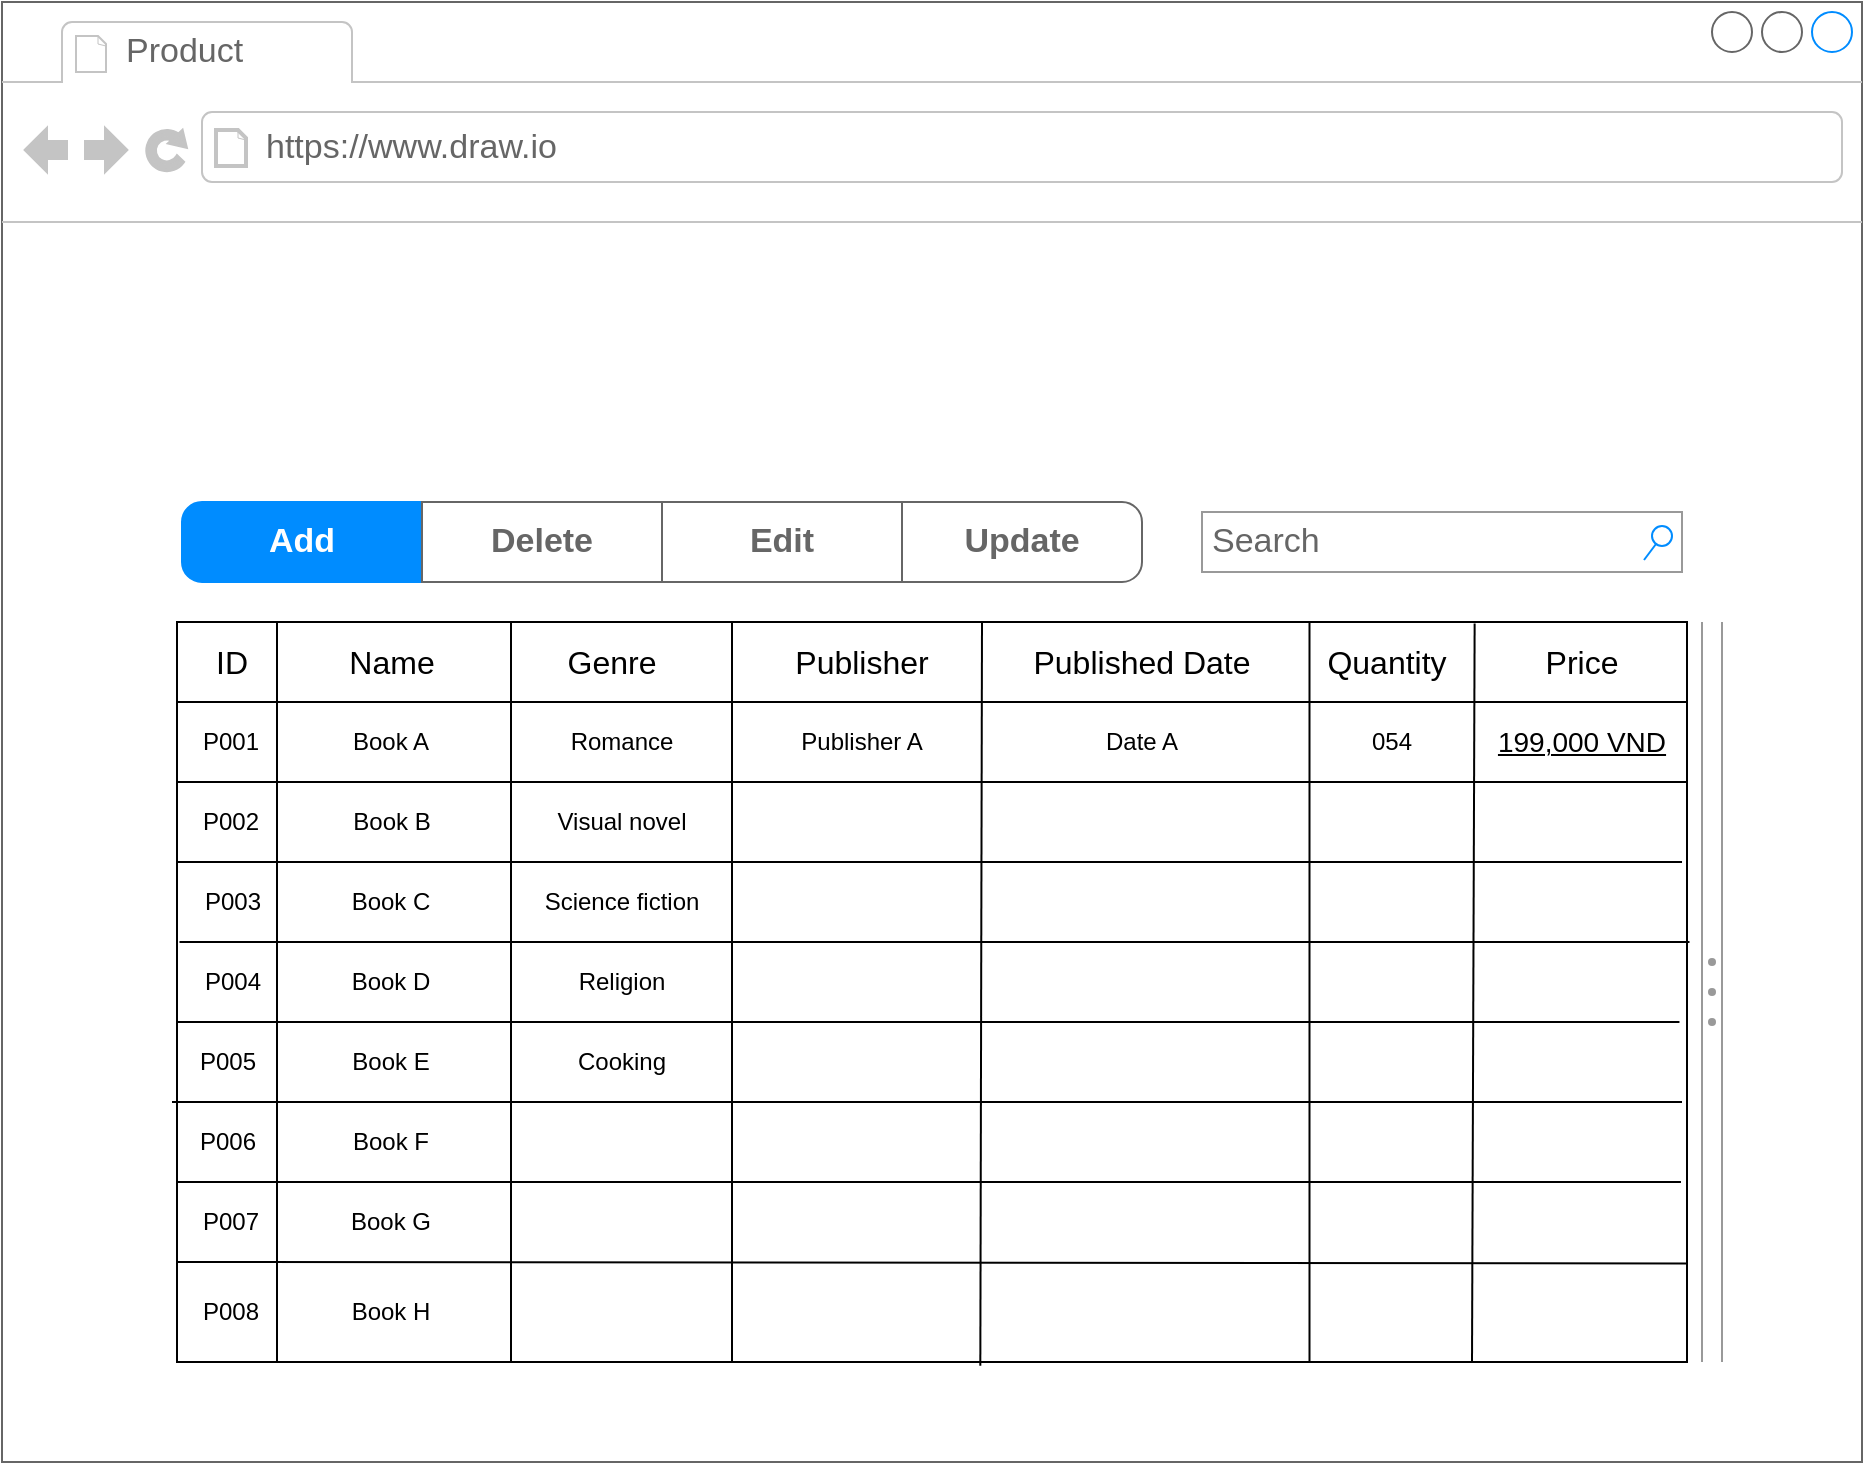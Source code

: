 <mxfile version="24.8.0" pages="6">
  <diagram id="ALMlDpFMJ4yu8VWAOu-J" name="Product">
    <mxGraphModel dx="2016" dy="695" grid="1" gridSize="10" guides="1" tooltips="1" connect="1" arrows="1" fold="1" page="1" pageScale="1" pageWidth="850" pageHeight="1100" math="0" shadow="0">
      <root>
        <mxCell id="0" />
        <mxCell id="1" parent="0" />
        <mxCell id="Xs0t7gFfbcJsnh_HDlij-7" value="" style="strokeWidth=1;shadow=0;dashed=0;align=center;html=1;shape=mxgraph.mockup.containers.browserWindow;rSize=0;strokeColor=#666666;strokeColor2=#008cff;strokeColor3=#c4c4c4;mainText=,;recursiveResize=0;" parent="1" vertex="1">
          <mxGeometry x="-425" y="80" width="930" height="730" as="geometry" />
        </mxCell>
        <mxCell id="Xs0t7gFfbcJsnh_HDlij-8" value="Product" style="strokeWidth=1;shadow=0;dashed=0;align=center;html=1;shape=mxgraph.mockup.containers.anchor;fontSize=17;fontColor=#666666;align=left;whiteSpace=wrap;" parent="Xs0t7gFfbcJsnh_HDlij-7" vertex="1">
          <mxGeometry x="60" y="12" width="110" height="26" as="geometry" />
        </mxCell>
        <mxCell id="Xs0t7gFfbcJsnh_HDlij-9" value="https://www.draw.io" style="strokeWidth=1;shadow=0;dashed=0;align=center;html=1;shape=mxgraph.mockup.containers.anchor;rSize=0;fontSize=17;fontColor=#666666;align=left;" parent="Xs0t7gFfbcJsnh_HDlij-7" vertex="1">
          <mxGeometry x="130" y="60" width="250" height="26" as="geometry" />
        </mxCell>
        <mxCell id="Xs0t7gFfbcJsnh_HDlij-3" value="" style="shape=internalStorage;whiteSpace=wrap;html=1;backgroundOutline=1;dx=50;dy=40;" parent="Xs0t7gFfbcJsnh_HDlij-7" vertex="1">
          <mxGeometry x="87.5" y="310" width="755" height="370" as="geometry" />
        </mxCell>
        <mxCell id="Xs0t7gFfbcJsnh_HDlij-6" value="" style="endArrow=none;html=1;rounded=0;exitX=0.25;exitY=0;exitDx=0;exitDy=0;entryX=0.25;entryY=1;entryDx=0;entryDy=0;" parent="Xs0t7gFfbcJsnh_HDlij-7" edge="1">
          <mxGeometry width="50" height="50" relative="1" as="geometry">
            <mxPoint x="254.5" y="310" as="sourcePoint" />
            <mxPoint x="254.5" y="680" as="targetPoint" />
          </mxGeometry>
        </mxCell>
        <mxCell id="Xs0t7gFfbcJsnh_HDlij-5" value="&lt;font style=&quot;font-size: 16px;&quot;&gt;ID&lt;/font&gt;" style="text;html=1;align=center;verticalAlign=middle;whiteSpace=wrap;rounded=0;" parent="Xs0t7gFfbcJsnh_HDlij-7" vertex="1">
          <mxGeometry x="90" y="310" width="50" height="40" as="geometry" />
        </mxCell>
        <mxCell id="Xs0t7gFfbcJsnh_HDlij-11" value="" style="endArrow=none;html=1;rounded=0;exitX=0.5;exitY=0;exitDx=0;exitDy=0;entryX=0.5;entryY=1;entryDx=0;entryDy=0;" parent="Xs0t7gFfbcJsnh_HDlij-7" edge="1">
          <mxGeometry width="50" height="50" relative="1" as="geometry">
            <mxPoint x="365" y="310" as="sourcePoint" />
            <mxPoint x="365" y="680" as="targetPoint" />
          </mxGeometry>
        </mxCell>
        <mxCell id="Xs0t7gFfbcJsnh_HDlij-12" value="" style="endArrow=none;html=1;rounded=0;exitX=1;exitY=0;exitDx=0;exitDy=0;entryX=0.532;entryY=1.005;entryDx=0;entryDy=0;entryPerimeter=0;" parent="Xs0t7gFfbcJsnh_HDlij-7" source="Xs0t7gFfbcJsnh_HDlij-62" target="Xs0t7gFfbcJsnh_HDlij-3" edge="1">
          <mxGeometry width="50" height="50" relative="1" as="geometry">
            <mxPoint x="560" y="305" as="sourcePoint" />
            <mxPoint x="560" y="675" as="targetPoint" />
          </mxGeometry>
        </mxCell>
        <mxCell id="Xs0t7gFfbcJsnh_HDlij-13" value="" style="swimlane;shape=mxgraph.bootstrap.anchor;strokeColor=#666666;fillColor=#ffffff;fontColor=#666666;fontStyle=0;childLayout=stackLayout;horizontal=0;startSize=0;horizontalStack=1;resizeParent=1;resizeParentMax=0;resizeLast=0;collapsible=0;marginBottom=0;whiteSpace=wrap;html=1;" parent="Xs0t7gFfbcJsnh_HDlij-7" vertex="1">
          <mxGeometry x="90" y="250" width="480" height="40" as="geometry" />
        </mxCell>
        <mxCell id="Xs0t7gFfbcJsnh_HDlij-14" value="Add" style="text;strokeColor=#008CFF;align=center;verticalAlign=middle;spacingLeft=10;spacingRight=10;overflow=hidden;points=[[0,0.5],[1,0.5]];portConstraint=eastwest;rotatable=0;whiteSpace=wrap;html=1;shape=mxgraph.mockup.leftButton;rSize=10;fillColor=#008CFF;fontColor=#ffffff;fontSize=17;fontStyle=1;" parent="Xs0t7gFfbcJsnh_HDlij-13" vertex="1">
          <mxGeometry width="120" height="40" as="geometry" />
        </mxCell>
        <mxCell id="Xs0t7gFfbcJsnh_HDlij-15" value="Delete" style="text;strokeColor=inherit;align=center;verticalAlign=middle;spacingLeft=10;spacingRight=10;overflow=hidden;points=[[0,0.5],[1,0.5]];portConstraint=eastwest;rotatable=0;whiteSpace=wrap;html=1;rSize=5;fillColor=inherit;fontColor=inherit;fontSize=17;fontStyle=1;" parent="Xs0t7gFfbcJsnh_HDlij-13" vertex="1">
          <mxGeometry x="120" width="120" height="40" as="geometry" />
        </mxCell>
        <mxCell id="Xs0t7gFfbcJsnh_HDlij-16" value="Edit" style="text;strokeColor=inherit;align=center;verticalAlign=middle;spacingLeft=10;spacingRight=10;overflow=hidden;points=[[0,0.5],[1,0.5]];portConstraint=eastwest;rotatable=0;whiteSpace=wrap;html=1;rSize=5;fillColor=inherit;fontColor=inherit;fontSize=17;fontStyle=1;" parent="Xs0t7gFfbcJsnh_HDlij-13" vertex="1">
          <mxGeometry x="240" width="120" height="40" as="geometry" />
        </mxCell>
        <mxCell id="Xs0t7gFfbcJsnh_HDlij-17" value="Update" style="text;strokeColor=inherit;align=center;verticalAlign=middle;spacingLeft=10;spacingRight=10;overflow=hidden;points=[[0,0.5],[1,0.5]];portConstraint=eastwest;rotatable=0;whiteSpace=wrap;html=1;shape=mxgraph.mockup.rightButton;rSize=10;fillColor=inherit;fontColor=inherit;fontSize=17;fontStyle=1;" parent="Xs0t7gFfbcJsnh_HDlij-13" vertex="1">
          <mxGeometry x="360" width="120" height="40" as="geometry" />
        </mxCell>
        <mxCell id="Xs0t7gFfbcJsnh_HDlij-29" value="" style="endArrow=none;html=1;rounded=0;exitX=0;exitY=0.25;exitDx=0;exitDy=0;entryX=1;entryY=0.25;entryDx=0;entryDy=0;" parent="Xs0t7gFfbcJsnh_HDlij-7" edge="1">
          <mxGeometry width="50" height="50" relative="1" as="geometry">
            <mxPoint x="87.5" y="390" as="sourcePoint" />
            <mxPoint x="842.5" y="390" as="targetPoint" />
          </mxGeometry>
        </mxCell>
        <mxCell id="Xs0t7gFfbcJsnh_HDlij-30" value="" style="endArrow=none;html=1;rounded=0;exitX=0.003;exitY=0.396;exitDx=0;exitDy=0;exitPerimeter=0;" parent="Xs0t7gFfbcJsnh_HDlij-7" edge="1">
          <mxGeometry width="50" height="50" relative="1" as="geometry">
            <mxPoint x="87.505" y="430" as="sourcePoint" />
            <mxPoint x="840.01" y="430" as="targetPoint" />
          </mxGeometry>
        </mxCell>
        <mxCell id="Xs0t7gFfbcJsnh_HDlij-31" value="" style="endArrow=none;html=1;rounded=0;exitX=0;exitY=0.5;exitDx=0;exitDy=0;entryX=1;entryY=0.5;entryDx=0;entryDy=0;" parent="Xs0t7gFfbcJsnh_HDlij-7" edge="1">
          <mxGeometry width="50" height="50" relative="1" as="geometry">
            <mxPoint x="88.75" y="470" as="sourcePoint" />
            <mxPoint x="843.75" y="470" as="targetPoint" />
          </mxGeometry>
        </mxCell>
        <mxCell id="Xs0t7gFfbcJsnh_HDlij-32" value="" style="endArrow=none;html=1;rounded=0;exitX=0.001;exitY=0.649;exitDx=0;exitDy=0;exitPerimeter=0;entryX=0.996;entryY=0.649;entryDx=0;entryDy=0;entryPerimeter=0;" parent="Xs0t7gFfbcJsnh_HDlij-7" edge="1">
          <mxGeometry width="50" height="50" relative="1" as="geometry">
            <mxPoint x="87.505" y="510.0" as="sourcePoint" />
            <mxPoint x="838.73" y="510.0" as="targetPoint" />
          </mxGeometry>
        </mxCell>
        <mxCell id="Xs0t7gFfbcJsnh_HDlij-33" value="" style="endArrow=none;html=1;rounded=0;exitX=0;exitY=0.75;exitDx=0;exitDy=0;entryX=1;entryY=0.75;entryDx=0;entryDy=0;" parent="Xs0t7gFfbcJsnh_HDlij-7" edge="1">
          <mxGeometry width="50" height="50" relative="1" as="geometry">
            <mxPoint x="85" y="550" as="sourcePoint" />
            <mxPoint x="840" y="550" as="targetPoint" />
          </mxGeometry>
        </mxCell>
        <mxCell id="Xs0t7gFfbcJsnh_HDlij-34" value="" style="endArrow=none;html=1;rounded=0;exitX=0.004;exitY=0.853;exitDx=0;exitDy=0;exitPerimeter=0;entryX=1;entryY=0.853;entryDx=0;entryDy=0;entryPerimeter=0;" parent="Xs0t7gFfbcJsnh_HDlij-7" edge="1">
          <mxGeometry width="50" height="50" relative="1" as="geometry">
            <mxPoint x="87.5" y="590.0" as="sourcePoint" />
            <mxPoint x="839.48" y="590.0" as="targetPoint" />
          </mxGeometry>
        </mxCell>
        <mxCell id="Xs0t7gFfbcJsnh_HDlij-35" value="Name" style="text;html=1;align=center;verticalAlign=middle;whiteSpace=wrap;rounded=0;fontSize=16;" parent="Xs0t7gFfbcJsnh_HDlij-7" vertex="1">
          <mxGeometry x="140" y="315" width="110" height="30" as="geometry" />
        </mxCell>
        <mxCell id="Xs0t7gFfbcJsnh_HDlij-36" value="Search" style="strokeWidth=1;shadow=0;dashed=0;align=center;html=1;shape=mxgraph.mockup.forms.searchBox;strokeColor=#999999;mainText=;strokeColor2=#008cff;fontColor=#666666;fontSize=17;align=left;spacingLeft=3;whiteSpace=wrap;" parent="Xs0t7gFfbcJsnh_HDlij-7" vertex="1">
          <mxGeometry x="600" y="255" width="240" height="30" as="geometry" />
        </mxCell>
        <mxCell id="Xs0t7gFfbcJsnh_HDlij-48" value="P001" style="text;html=1;align=center;verticalAlign=middle;whiteSpace=wrap;rounded=0;" parent="Xs0t7gFfbcJsnh_HDlij-7" vertex="1">
          <mxGeometry x="87.5" y="350" width="52.5" height="40" as="geometry" />
        </mxCell>
        <mxCell id="Xs0t7gFfbcJsnh_HDlij-47" value="P002" style="text;html=1;align=center;verticalAlign=middle;whiteSpace=wrap;rounded=0;" parent="Xs0t7gFfbcJsnh_HDlij-7" vertex="1">
          <mxGeometry x="87.5" y="390" width="52.5" height="40" as="geometry" />
        </mxCell>
        <mxCell id="Xs0t7gFfbcJsnh_HDlij-46" value="P003" style="text;html=1;align=center;verticalAlign=middle;whiteSpace=wrap;rounded=0;" parent="Xs0t7gFfbcJsnh_HDlij-7" vertex="1">
          <mxGeometry x="88.75" y="430" width="52.5" height="40" as="geometry" />
        </mxCell>
        <mxCell id="Xs0t7gFfbcJsnh_HDlij-45" value="P004" style="text;html=1;align=center;verticalAlign=middle;whiteSpace=wrap;rounded=0;" parent="Xs0t7gFfbcJsnh_HDlij-7" vertex="1">
          <mxGeometry x="88.75" y="470" width="52.5" height="40" as="geometry" />
        </mxCell>
        <mxCell id="Xs0t7gFfbcJsnh_HDlij-44" value="P005" style="text;html=1;align=center;verticalAlign=middle;whiteSpace=wrap;rounded=0;" parent="Xs0t7gFfbcJsnh_HDlij-7" vertex="1">
          <mxGeometry x="87.5" y="510" width="50" height="40" as="geometry" />
        </mxCell>
        <mxCell id="Xs0t7gFfbcJsnh_HDlij-43" value="P006" style="text;html=1;align=center;verticalAlign=middle;whiteSpace=wrap;rounded=0;" parent="Xs0t7gFfbcJsnh_HDlij-7" vertex="1">
          <mxGeometry x="87.5" y="550" width="50" height="40" as="geometry" />
        </mxCell>
        <mxCell id="Xs0t7gFfbcJsnh_HDlij-42" value="P007" style="text;html=1;align=center;verticalAlign=middle;whiteSpace=wrap;rounded=0;" parent="Xs0t7gFfbcJsnh_HDlij-7" vertex="1">
          <mxGeometry x="87.5" y="590" width="52.5" height="40" as="geometry" />
        </mxCell>
        <mxCell id="Xs0t7gFfbcJsnh_HDlij-41" value="Book A" style="text;html=1;align=center;verticalAlign=middle;whiteSpace=wrap;rounded=0;" parent="Xs0t7gFfbcJsnh_HDlij-7" vertex="1">
          <mxGeometry x="137.5" y="350" width="112.5" height="40" as="geometry" />
        </mxCell>
        <mxCell id="Xs0t7gFfbcJsnh_HDlij-40" value="Book B" style="text;html=1;align=center;verticalAlign=middle;whiteSpace=wrap;rounded=0;" parent="Xs0t7gFfbcJsnh_HDlij-7" vertex="1">
          <mxGeometry x="140" y="390" width="110" height="40" as="geometry" />
        </mxCell>
        <mxCell id="Xs0t7gFfbcJsnh_HDlij-53" value="" style="endArrow=none;html=1;rounded=0;exitX=0.003;exitY=0.897;exitDx=0;exitDy=0;exitPerimeter=0;entryX=1.002;entryY=0.899;entryDx=0;entryDy=0;entryPerimeter=0;" parent="Xs0t7gFfbcJsnh_HDlij-7" edge="1">
          <mxGeometry width="50" height="50" relative="1" as="geometry">
            <mxPoint x="87.875" y="630.0" as="sourcePoint" />
            <mxPoint x="842.12" y="630.74" as="targetPoint" />
          </mxGeometry>
        </mxCell>
        <mxCell id="Xs0t7gFfbcJsnh_HDlij-39" value="P008" style="text;html=1;align=center;verticalAlign=middle;whiteSpace=wrap;rounded=0;" parent="Xs0t7gFfbcJsnh_HDlij-7" vertex="1">
          <mxGeometry x="87.5" y="630" width="52.5" height="50" as="geometry" />
        </mxCell>
        <mxCell id="Xs0t7gFfbcJsnh_HDlij-38" value="Book C" style="text;html=1;align=center;verticalAlign=middle;whiteSpace=wrap;rounded=0;" parent="Xs0t7gFfbcJsnh_HDlij-7" vertex="1">
          <mxGeometry x="137.5" y="430" width="112.5" height="40" as="geometry" />
        </mxCell>
        <mxCell id="Xs0t7gFfbcJsnh_HDlij-37" value="Book D" style="text;html=1;align=center;verticalAlign=middle;whiteSpace=wrap;rounded=0;" parent="Xs0t7gFfbcJsnh_HDlij-7" vertex="1">
          <mxGeometry x="137.5" y="470" width="112.5" height="40" as="geometry" />
        </mxCell>
        <mxCell id="Xs0t7gFfbcJsnh_HDlij-57" value="Book E" style="text;html=1;align=center;verticalAlign=middle;whiteSpace=wrap;rounded=0;" parent="Xs0t7gFfbcJsnh_HDlij-7" vertex="1">
          <mxGeometry x="137.5" y="510" width="112.5" height="40" as="geometry" />
        </mxCell>
        <mxCell id="Xs0t7gFfbcJsnh_HDlij-56" value="Book F" style="text;html=1;align=center;verticalAlign=middle;whiteSpace=wrap;rounded=0;" parent="Xs0t7gFfbcJsnh_HDlij-7" vertex="1">
          <mxGeometry x="137.5" y="550" width="112.5" height="40" as="geometry" />
        </mxCell>
        <mxCell id="Xs0t7gFfbcJsnh_HDlij-55" value="Book G" style="text;html=1;align=center;verticalAlign=middle;whiteSpace=wrap;rounded=0;" parent="Xs0t7gFfbcJsnh_HDlij-7" vertex="1">
          <mxGeometry x="137.5" y="590" width="112.5" height="40" as="geometry" />
        </mxCell>
        <mxCell id="Xs0t7gFfbcJsnh_HDlij-54" value="Book H" style="text;html=1;align=center;verticalAlign=middle;whiteSpace=wrap;rounded=0;" parent="Xs0t7gFfbcJsnh_HDlij-7" vertex="1">
          <mxGeometry x="137.5" y="630" width="112.5" height="50" as="geometry" />
        </mxCell>
        <mxCell id="Xs0t7gFfbcJsnh_HDlij-60" value="&lt;font style=&quot;font-size: 16px;&quot;&gt;Genre&lt;/font&gt;" style="text;html=1;align=center;verticalAlign=middle;whiteSpace=wrap;rounded=0;" parent="Xs0t7gFfbcJsnh_HDlij-7" vertex="1">
          <mxGeometry x="250" y="310" width="110" height="40" as="geometry" />
        </mxCell>
        <mxCell id="Xs0t7gFfbcJsnh_HDlij-62" value="&lt;font style=&quot;font-size: 16px;&quot;&gt;Publisher&lt;/font&gt;" style="text;html=1;align=center;verticalAlign=middle;whiteSpace=wrap;rounded=0;" parent="Xs0t7gFfbcJsnh_HDlij-7" vertex="1">
          <mxGeometry x="370" y="310" width="120" height="40" as="geometry" />
        </mxCell>
        <mxCell id="Xs0t7gFfbcJsnh_HDlij-63" value="&lt;font style=&quot;font-size: 16px;&quot;&gt;Quantity&lt;/font&gt;" style="text;html=1;align=center;verticalAlign=middle;whiteSpace=wrap;rounded=0;" parent="Xs0t7gFfbcJsnh_HDlij-7" vertex="1">
          <mxGeometry x="650" y="310" width="85" height="40" as="geometry" />
        </mxCell>
        <mxCell id="Xs0t7gFfbcJsnh_HDlij-64" value="" style="endArrow=none;html=1;rounded=0;entryX=1;entryY=0;entryDx=0;entryDy=0;exitX=0.836;exitY=0.998;exitDx=0;exitDy=0;exitPerimeter=0;" parent="Xs0t7gFfbcJsnh_HDlij-7" edge="1">
          <mxGeometry width="50" height="50" relative="1" as="geometry">
            <mxPoint x="735.0" y="680" as="sourcePoint" />
            <mxPoint x="736.32" y="310.74" as="targetPoint" />
          </mxGeometry>
        </mxCell>
        <mxCell id="Xs0t7gFfbcJsnh_HDlij-65" value="&lt;span style=&quot;font-size: 16px;&quot;&gt;Price&lt;/span&gt;" style="text;html=1;align=center;verticalAlign=middle;whiteSpace=wrap;rounded=0;" parent="Xs0t7gFfbcJsnh_HDlij-7" vertex="1">
          <mxGeometry x="740" y="310" width="100" height="40" as="geometry" />
        </mxCell>
        <mxCell id="Xs0t7gFfbcJsnh_HDlij-66" value="" style="verticalLabelPosition=bottom;shadow=0;dashed=0;align=center;html=1;verticalAlign=top;strokeWidth=1;shape=mxgraph.mockup.forms.splitter;strokeColor=#999999;direction=north;" parent="Xs0t7gFfbcJsnh_HDlij-7" vertex="1">
          <mxGeometry x="850" y="310" width="10" height="370" as="geometry" />
        </mxCell>
        <mxCell id="Xs0t7gFfbcJsnh_HDlij-74" value="Romance" style="text;html=1;align=center;verticalAlign=middle;whiteSpace=wrap;rounded=0;" parent="Xs0t7gFfbcJsnh_HDlij-7" vertex="1">
          <mxGeometry x="260" y="350" width="100" height="40" as="geometry" />
        </mxCell>
        <mxCell id="Xs0t7gFfbcJsnh_HDlij-73" value="Visual novel" style="text;html=1;align=center;verticalAlign=middle;whiteSpace=wrap;rounded=0;" parent="Xs0t7gFfbcJsnh_HDlij-7" vertex="1">
          <mxGeometry x="260" y="390" width="100" height="40" as="geometry" />
        </mxCell>
        <mxCell id="Xs0t7gFfbcJsnh_HDlij-72" value="Science fiction" style="text;html=1;align=center;verticalAlign=middle;whiteSpace=wrap;rounded=0;" parent="Xs0t7gFfbcJsnh_HDlij-7" vertex="1">
          <mxGeometry x="260" y="430" width="100" height="40" as="geometry" />
        </mxCell>
        <mxCell id="Xs0t7gFfbcJsnh_HDlij-71" value="Religion" style="text;html=1;align=center;verticalAlign=middle;whiteSpace=wrap;rounded=0;" parent="Xs0t7gFfbcJsnh_HDlij-7" vertex="1">
          <mxGeometry x="260" y="470" width="100" height="40" as="geometry" />
        </mxCell>
        <mxCell id="Xs0t7gFfbcJsnh_HDlij-70" value="Cooking" style="text;html=1;align=center;verticalAlign=middle;whiteSpace=wrap;rounded=0;" parent="Xs0t7gFfbcJsnh_HDlij-7" vertex="1">
          <mxGeometry x="260" y="510" width="100" height="40" as="geometry" />
        </mxCell>
        <mxCell id="Xs0t7gFfbcJsnh_HDlij-76" value="&lt;u&gt;&lt;font style=&quot;font-size: 14px;&quot;&gt;199,000 VND&lt;/font&gt;&lt;/u&gt;" style="text;html=1;align=center;verticalAlign=middle;whiteSpace=wrap;rounded=0;" parent="Xs0t7gFfbcJsnh_HDlij-7" vertex="1">
          <mxGeometry x="740" y="350" width="100" height="40" as="geometry" />
        </mxCell>
        <mxCell id="Xs0t7gFfbcJsnh_HDlij-69" value="054" style="text;html=1;align=center;verticalAlign=middle;whiteSpace=wrap;rounded=0;" parent="Xs0t7gFfbcJsnh_HDlij-7" vertex="1">
          <mxGeometry x="650" y="350" width="90" height="40" as="geometry" />
        </mxCell>
        <mxCell id="Xs0t7gFfbcJsnh_HDlij-68" value="Publisher A" style="text;html=1;align=center;verticalAlign=middle;whiteSpace=wrap;rounded=0;" parent="Xs0t7gFfbcJsnh_HDlij-7" vertex="1">
          <mxGeometry x="370" y="350" width="120" height="40" as="geometry" />
        </mxCell>
        <mxCell id="Q2Juxka6bUk2eJo2BSoR-2" value="" style="endArrow=none;html=1;rounded=0;entryX=0.75;entryY=0;entryDx=0;entryDy=0;exitX=0.75;exitY=1;exitDx=0;exitDy=0;" parent="Xs0t7gFfbcJsnh_HDlij-7" source="Xs0t7gFfbcJsnh_HDlij-3" target="Xs0t7gFfbcJsnh_HDlij-3" edge="1">
          <mxGeometry width="50" height="50" relative="1" as="geometry">
            <mxPoint x="465" y="450" as="sourcePoint" />
            <mxPoint x="515" y="400" as="targetPoint" />
          </mxGeometry>
        </mxCell>
        <mxCell id="Q2Juxka6bUk2eJo2BSoR-3" value="&lt;font style=&quot;font-size: 16px;&quot;&gt;Published Date&lt;/font&gt;" style="text;html=1;align=center;verticalAlign=middle;whiteSpace=wrap;rounded=0;" parent="Xs0t7gFfbcJsnh_HDlij-7" vertex="1">
          <mxGeometry x="490" y="310" width="160" height="40" as="geometry" />
        </mxCell>
        <mxCell id="Q2Juxka6bUk2eJo2BSoR-4" value="Date A" style="text;html=1;align=center;verticalAlign=middle;whiteSpace=wrap;rounded=0;" parent="Xs0t7gFfbcJsnh_HDlij-7" vertex="1">
          <mxGeometry x="490" y="350" width="160" height="40" as="geometry" />
        </mxCell>
      </root>
    </mxGraphModel>
  </diagram>
  <diagram id="2LN8ZncrIHAVNFJHm52c" name="Main">
    <mxGraphModel dx="1166" dy="695" grid="1" gridSize="10" guides="1" tooltips="1" connect="1" arrows="1" fold="1" page="1" pageScale="1" pageWidth="850" pageHeight="1100" math="0" shadow="0">
      <root>
        <mxCell id="0" />
        <mxCell id="1" parent="0" />
        <mxCell id="WFigzMjV-0Lx5D6l7QM8-1" value="" style="strokeWidth=1;shadow=0;dashed=0;align=center;html=1;shape=mxgraph.mockup.containers.browserWindow;rSize=0;strokeColor=#666666;strokeColor2=#008cff;strokeColor3=#c4c4c4;mainText=,;recursiveResize=0;" parent="1" vertex="1">
          <mxGeometry x="40" y="160" width="680" height="480" as="geometry" />
        </mxCell>
        <mxCell id="WFigzMjV-0Lx5D6l7QM8-2" value="Dashboard" style="strokeWidth=1;shadow=0;dashed=0;align=center;html=1;shape=mxgraph.mockup.containers.anchor;fontSize=17;fontColor=#666666;align=left;whiteSpace=wrap;" parent="WFigzMjV-0Lx5D6l7QM8-1" vertex="1">
          <mxGeometry x="60" y="12" width="110" height="26" as="geometry" />
        </mxCell>
        <mxCell id="WFigzMjV-0Lx5D6l7QM8-3" value="https://www.draw.io" style="strokeWidth=1;shadow=0;dashed=0;align=center;html=1;shape=mxgraph.mockup.containers.anchor;rSize=0;fontSize=17;fontColor=#666666;align=left;" parent="WFigzMjV-0Lx5D6l7QM8-1" vertex="1">
          <mxGeometry x="130" y="60" width="250" height="26" as="geometry" />
        </mxCell>
        <mxCell id="WFigzMjV-0Lx5D6l7QM8-31" value="&lt;font style=&quot;font-size: 27px;&quot;&gt;Dashboard&lt;/font&gt;" style="text;html=1;align=center;verticalAlign=middle;whiteSpace=wrap;rounded=0;" parent="WFigzMjV-0Lx5D6l7QM8-1" vertex="1">
          <mxGeometry x="260" y="155" width="160" height="30" as="geometry" />
        </mxCell>
        <mxCell id="WFigzMjV-0Lx5D6l7QM8-26" value="" style="swimlane;shape=mxgraph.bootstrap.anchor;strokeColor=#666666;fillColor=#ffffff;fontColor=#666666;fontStyle=0;childLayout=stackLayout;horizontal=0;startSize=0;horizontalStack=1;resizeParent=1;resizeParentMax=0;resizeLast=0;collapsible=0;marginBottom=0;whiteSpace=wrap;html=1;" parent="WFigzMjV-0Lx5D6l7QM8-1" vertex="1">
          <mxGeometry x="90" y="210" width="500" height="50" as="geometry" />
        </mxCell>
        <mxCell id="WFigzMjV-0Lx5D6l7QM8-27" value="Product" style="text;strokeColor=#008CFF;align=center;verticalAlign=middle;spacingLeft=10;spacingRight=10;overflow=hidden;points=[[0,0.5],[1,0.5]];portConstraint=eastwest;rotatable=0;whiteSpace=wrap;html=1;shape=mxgraph.mockup.leftButton;rSize=10;fillColor=#008CFF;fontColor=#ffffff;fontSize=17;fontStyle=1;" parent="WFigzMjV-0Lx5D6l7QM8-26" vertex="1">
          <mxGeometry width="125" height="50" as="geometry" />
        </mxCell>
        <mxCell id="WFigzMjV-0Lx5D6l7QM8-28" value="Employee" style="text;strokeColor=inherit;align=center;verticalAlign=middle;spacingLeft=10;spacingRight=10;overflow=hidden;points=[[0,0.5],[1,0.5]];portConstraint=eastwest;rotatable=0;whiteSpace=wrap;html=1;rSize=5;fillColor=inherit;fontColor=inherit;fontSize=17;fontStyle=1;" parent="WFigzMjV-0Lx5D6l7QM8-26" vertex="1">
          <mxGeometry x="125" width="125" height="50" as="geometry" />
        </mxCell>
        <mxCell id="WFigzMjV-0Lx5D6l7QM8-29" value="Customer" style="text;strokeColor=inherit;align=center;verticalAlign=middle;spacingLeft=10;spacingRight=10;overflow=hidden;points=[[0,0.5],[1,0.5]];portConstraint=eastwest;rotatable=0;whiteSpace=wrap;html=1;rSize=5;fillColor=inherit;fontColor=inherit;fontSize=17;fontStyle=1;" parent="WFigzMjV-0Lx5D6l7QM8-26" vertex="1">
          <mxGeometry x="250" width="125" height="50" as="geometry" />
        </mxCell>
        <mxCell id="WFigzMjV-0Lx5D6l7QM8-30" value="Statistic" style="text;strokeColor=inherit;align=center;verticalAlign=middle;spacingLeft=10;spacingRight=10;overflow=hidden;points=[[0,0.5],[1,0.5]];portConstraint=eastwest;rotatable=0;whiteSpace=wrap;html=1;shape=mxgraph.mockup.rightButton;rSize=10;fillColor=inherit;fontColor=inherit;fontSize=17;fontStyle=1;" parent="WFigzMjV-0Lx5D6l7QM8-26" vertex="1">
          <mxGeometry x="375" width="125" height="50" as="geometry" />
        </mxCell>
        <mxCell id="4ekfc4F2nbHX58qNdNov-1" value="Logout" style="strokeWidth=1;shadow=0;dashed=0;align=center;html=1;shape=mxgraph.mockup.buttons.button;strokeColor=#666666;fontColor=#ffffff;mainText=;buttonStyle=round;fontSize=17;fontStyle=1;fillColor=#008cff;whiteSpace=wrap;" parent="WFigzMjV-0Lx5D6l7QM8-1" vertex="1">
          <mxGeometry x="560" y="115" width="110" height="40" as="geometry" />
        </mxCell>
      </root>
    </mxGraphModel>
  </diagram>
  <diagram name="Login" id="wM40J1ZDgZZHEo1SbQfP">
    <mxGraphModel dx="1166" dy="695" grid="1" gridSize="10" guides="1" tooltips="1" connect="1" arrows="1" fold="1" page="1" pageScale="1" pageWidth="850" pageHeight="1100" math="0" shadow="0">
      <root>
        <mxCell id="0" />
        <mxCell id="1" parent="0" />
        <mxCell id="wfvt5wwzUan6U3GrYlAO-9" value="" style="strokeWidth=1;shadow=0;dashed=0;align=center;html=1;shape=mxgraph.mockup.containers.browserWindow;rSize=0;strokeColor=#666666;strokeColor2=#008cff;strokeColor3=#c4c4c4;mainText=,;recursiveResize=0;" parent="1" vertex="1">
          <mxGeometry x="60" y="120" width="640" height="480" as="geometry" />
        </mxCell>
        <mxCell id="wfvt5wwzUan6U3GrYlAO-10" value="Welcome" style="strokeWidth=1;shadow=0;dashed=0;align=center;html=1;shape=mxgraph.mockup.containers.anchor;fontSize=17;fontColor=#666666;align=left;whiteSpace=wrap;" parent="wfvt5wwzUan6U3GrYlAO-9" vertex="1">
          <mxGeometry x="60" y="12" width="110" height="26" as="geometry" />
        </mxCell>
        <mxCell id="wfvt5wwzUan6U3GrYlAO-11" value="https://www.draw.io" style="strokeWidth=1;shadow=0;dashed=0;align=center;html=1;shape=mxgraph.mockup.containers.anchor;rSize=0;fontSize=17;fontColor=#666666;align=left;" parent="wfvt5wwzUan6U3GrYlAO-9" vertex="1">
          <mxGeometry x="130" y="60" width="250" height="26" as="geometry" />
        </mxCell>
        <mxCell id="wfvt5wwzUan6U3GrYlAO-18" value="Username" style="strokeWidth=1;shadow=0;dashed=0;align=center;html=1;shape=mxgraph.mockup.text.textBox;fontColor=#666666;align=left;fontSize=17;spacingLeft=4;spacingTop=-3;whiteSpace=wrap;strokeColor=#666666;mainText=" parent="wfvt5wwzUan6U3GrYlAO-9" vertex="1">
          <mxGeometry x="200" y="240" width="240" height="30" as="geometry" />
        </mxCell>
        <mxCell id="wfvt5wwzUan6U3GrYlAO-19" value="Password" style="strokeWidth=1;shadow=0;dashed=0;align=center;html=1;shape=mxgraph.mockup.forms.pwField;strokeColor=#999999;mainText=;align=left;fontColor=#666666;fontSize=17;spacingLeft=3;" parent="wfvt5wwzUan6U3GrYlAO-9" vertex="1">
          <mxGeometry x="200" y="290" width="240" height="30" as="geometry" />
        </mxCell>
        <mxCell id="wfvt5wwzUan6U3GrYlAO-20" value="Welcome" style="text;html=1;align=center;verticalAlign=middle;whiteSpace=wrap;rounded=0;fontSize=32;" parent="wfvt5wwzUan6U3GrYlAO-9" vertex="1">
          <mxGeometry x="240" y="170" width="160" height="30" as="geometry" />
        </mxCell>
        <mxCell id="wfvt5wwzUan6U3GrYlAO-21" value="Log in" style="strokeWidth=1;shadow=0;dashed=0;align=center;html=1;shape=mxgraph.mockup.buttons.button;strokeColor=#666666;fontColor=#ffffff;mainText=;buttonStyle=round;fontSize=17;fontStyle=1;fillColor=#008cff;whiteSpace=wrap;" parent="wfvt5wwzUan6U3GrYlAO-9" vertex="1">
          <mxGeometry x="110" y="350" width="160" height="40" as="geometry" />
        </mxCell>
        <mxCell id="wfvt5wwzUan6U3GrYlAO-22" value="Forgot password" style="strokeWidth=1;shadow=0;dashed=0;align=center;html=1;shape=mxgraph.mockup.buttons.button;strokeColor=#666666;fontColor=#ffffff;mainText=;buttonStyle=round;fontSize=17;fontStyle=1;fillColor=#008cff;whiteSpace=wrap;" parent="wfvt5wwzUan6U3GrYlAO-9" vertex="1">
          <mxGeometry x="365" y="350" width="160" height="40" as="geometry" />
        </mxCell>
      </root>
    </mxGraphModel>
  </diagram>
  <diagram id="Rwt5pLOkWgD0wVMG7gzy" name="Employee">
    <mxGraphModel dx="2016" dy="695" grid="1" gridSize="10" guides="1" tooltips="1" connect="1" arrows="1" fold="1" page="1" pageScale="1" pageWidth="850" pageHeight="1100" math="0" shadow="0">
      <root>
        <mxCell id="0" />
        <mxCell id="1" parent="0" />
        <mxCell id="rZEwCrhIWf_7b7fhqj24-1" value="" style="strokeWidth=1;shadow=0;dashed=0;align=center;html=1;shape=mxgraph.mockup.containers.browserWindow;rSize=0;strokeColor=#666666;strokeColor2=#008cff;strokeColor3=#c4c4c4;mainText=,;recursiveResize=0;" vertex="1" parent="1">
          <mxGeometry x="-470" y="80" width="930" height="730" as="geometry" />
        </mxCell>
        <mxCell id="rZEwCrhIWf_7b7fhqj24-2" value="Employee" style="strokeWidth=1;shadow=0;dashed=0;align=center;html=1;shape=mxgraph.mockup.containers.anchor;fontSize=17;fontColor=#666666;align=left;whiteSpace=wrap;" vertex="1" parent="rZEwCrhIWf_7b7fhqj24-1">
          <mxGeometry x="60" y="12" width="110" height="26" as="geometry" />
        </mxCell>
        <mxCell id="rZEwCrhIWf_7b7fhqj24-3" value="https://www.draw.io" style="strokeWidth=1;shadow=0;dashed=0;align=center;html=1;shape=mxgraph.mockup.containers.anchor;rSize=0;fontSize=17;fontColor=#666666;align=left;" vertex="1" parent="rZEwCrhIWf_7b7fhqj24-1">
          <mxGeometry x="130" y="60" width="250" height="26" as="geometry" />
        </mxCell>
        <mxCell id="rZEwCrhIWf_7b7fhqj24-4" value="" style="shape=internalStorage;whiteSpace=wrap;html=1;backgroundOutline=1;dx=50;dy=40;" vertex="1" parent="rZEwCrhIWf_7b7fhqj24-1">
          <mxGeometry x="87.5" y="310" width="755" height="370" as="geometry" />
        </mxCell>
        <mxCell id="rZEwCrhIWf_7b7fhqj24-5" value="" style="endArrow=none;html=1;rounded=0;exitX=0.25;exitY=0;exitDx=0;exitDy=0;entryX=0.25;entryY=1;entryDx=0;entryDy=0;" edge="1" parent="rZEwCrhIWf_7b7fhqj24-1">
          <mxGeometry width="50" height="50" relative="1" as="geometry">
            <mxPoint x="254.5" y="310" as="sourcePoint" />
            <mxPoint x="254.5" y="680" as="targetPoint" />
          </mxGeometry>
        </mxCell>
        <mxCell id="rZEwCrhIWf_7b7fhqj24-6" value="&lt;font style=&quot;font-size: 16px;&quot;&gt;ID&lt;/font&gt;" style="text;html=1;align=center;verticalAlign=middle;whiteSpace=wrap;rounded=0;" vertex="1" parent="rZEwCrhIWf_7b7fhqj24-1">
          <mxGeometry x="90" y="310" width="50" height="40" as="geometry" />
        </mxCell>
        <mxCell id="rZEwCrhIWf_7b7fhqj24-7" value="" style="endArrow=none;html=1;rounded=0;exitX=0.5;exitY=0;exitDx=0;exitDy=0;entryX=0.5;entryY=1;entryDx=0;entryDy=0;" edge="1" parent="rZEwCrhIWf_7b7fhqj24-1">
          <mxGeometry width="50" height="50" relative="1" as="geometry">
            <mxPoint x="390" y="310" as="sourcePoint" />
            <mxPoint x="390" y="680" as="targetPoint" />
          </mxGeometry>
        </mxCell>
        <mxCell id="rZEwCrhIWf_7b7fhqj24-8" value="" style="endArrow=none;html=1;rounded=0;exitX=1;exitY=0;exitDx=0;exitDy=0;entryX=0.75;entryY=1;entryDx=0;entryDy=0;" edge="1" parent="rZEwCrhIWf_7b7fhqj24-1" source="rZEwCrhIWf_7b7fhqj24-40">
          <mxGeometry width="50" height="50" relative="1" as="geometry">
            <mxPoint x="560" y="305" as="sourcePoint" />
            <mxPoint x="560" y="675" as="targetPoint" />
          </mxGeometry>
        </mxCell>
        <mxCell id="rZEwCrhIWf_7b7fhqj24-9" value="" style="swimlane;shape=mxgraph.bootstrap.anchor;strokeColor=#666666;fillColor=#ffffff;fontColor=#666666;fontStyle=0;childLayout=stackLayout;horizontal=0;startSize=0;horizontalStack=1;resizeParent=1;resizeParentMax=0;resizeLast=0;collapsible=0;marginBottom=0;whiteSpace=wrap;html=1;" vertex="1" parent="rZEwCrhIWf_7b7fhqj24-1">
          <mxGeometry x="90" y="250" width="480" height="40" as="geometry" />
        </mxCell>
        <mxCell id="rZEwCrhIWf_7b7fhqj24-10" value="Add" style="text;strokeColor=#008CFF;align=center;verticalAlign=middle;spacingLeft=10;spacingRight=10;overflow=hidden;points=[[0,0.5],[1,0.5]];portConstraint=eastwest;rotatable=0;whiteSpace=wrap;html=1;shape=mxgraph.mockup.leftButton;rSize=10;fillColor=#008CFF;fontColor=#ffffff;fontSize=17;fontStyle=1;" vertex="1" parent="rZEwCrhIWf_7b7fhqj24-9">
          <mxGeometry width="120" height="40" as="geometry" />
        </mxCell>
        <mxCell id="rZEwCrhIWf_7b7fhqj24-11" value="Delete" style="text;strokeColor=inherit;align=center;verticalAlign=middle;spacingLeft=10;spacingRight=10;overflow=hidden;points=[[0,0.5],[1,0.5]];portConstraint=eastwest;rotatable=0;whiteSpace=wrap;html=1;rSize=5;fillColor=inherit;fontColor=inherit;fontSize=17;fontStyle=1;" vertex="1" parent="rZEwCrhIWf_7b7fhqj24-9">
          <mxGeometry x="120" width="120" height="40" as="geometry" />
        </mxCell>
        <mxCell id="rZEwCrhIWf_7b7fhqj24-12" value="Edit" style="text;strokeColor=inherit;align=center;verticalAlign=middle;spacingLeft=10;spacingRight=10;overflow=hidden;points=[[0,0.5],[1,0.5]];portConstraint=eastwest;rotatable=0;whiteSpace=wrap;html=1;rSize=5;fillColor=inherit;fontColor=inherit;fontSize=17;fontStyle=1;" vertex="1" parent="rZEwCrhIWf_7b7fhqj24-9">
          <mxGeometry x="240" width="120" height="40" as="geometry" />
        </mxCell>
        <mxCell id="rZEwCrhIWf_7b7fhqj24-13" value="Update" style="text;strokeColor=inherit;align=center;verticalAlign=middle;spacingLeft=10;spacingRight=10;overflow=hidden;points=[[0,0.5],[1,0.5]];portConstraint=eastwest;rotatable=0;whiteSpace=wrap;html=1;shape=mxgraph.mockup.rightButton;rSize=10;fillColor=inherit;fontColor=inherit;fontSize=17;fontStyle=1;" vertex="1" parent="rZEwCrhIWf_7b7fhqj24-9">
          <mxGeometry x="360" width="120" height="40" as="geometry" />
        </mxCell>
        <mxCell id="rZEwCrhIWf_7b7fhqj24-14" value="" style="endArrow=none;html=1;rounded=0;exitX=0;exitY=0.25;exitDx=0;exitDy=0;entryX=1;entryY=0.25;entryDx=0;entryDy=0;" edge="1" parent="rZEwCrhIWf_7b7fhqj24-1">
          <mxGeometry width="50" height="50" relative="1" as="geometry">
            <mxPoint x="87.5" y="390" as="sourcePoint" />
            <mxPoint x="842.5" y="390" as="targetPoint" />
          </mxGeometry>
        </mxCell>
        <mxCell id="rZEwCrhIWf_7b7fhqj24-15" value="" style="endArrow=none;html=1;rounded=0;exitX=0.003;exitY=0.396;exitDx=0;exitDy=0;exitPerimeter=0;" edge="1" parent="rZEwCrhIWf_7b7fhqj24-1">
          <mxGeometry width="50" height="50" relative="1" as="geometry">
            <mxPoint x="87.505" y="430" as="sourcePoint" />
            <mxPoint x="840.01" y="430" as="targetPoint" />
          </mxGeometry>
        </mxCell>
        <mxCell id="rZEwCrhIWf_7b7fhqj24-16" value="" style="endArrow=none;html=1;rounded=0;exitX=0;exitY=0.5;exitDx=0;exitDy=0;entryX=1;entryY=0.5;entryDx=0;entryDy=0;" edge="1" parent="rZEwCrhIWf_7b7fhqj24-1">
          <mxGeometry width="50" height="50" relative="1" as="geometry">
            <mxPoint x="88.75" y="470" as="sourcePoint" />
            <mxPoint x="843.75" y="470" as="targetPoint" />
          </mxGeometry>
        </mxCell>
        <mxCell id="rZEwCrhIWf_7b7fhqj24-17" value="" style="endArrow=none;html=1;rounded=0;exitX=0.001;exitY=0.649;exitDx=0;exitDy=0;exitPerimeter=0;entryX=0.996;entryY=0.649;entryDx=0;entryDy=0;entryPerimeter=0;" edge="1" parent="rZEwCrhIWf_7b7fhqj24-1">
          <mxGeometry width="50" height="50" relative="1" as="geometry">
            <mxPoint x="87.505" y="510.0" as="sourcePoint" />
            <mxPoint x="838.73" y="510.0" as="targetPoint" />
          </mxGeometry>
        </mxCell>
        <mxCell id="rZEwCrhIWf_7b7fhqj24-18" value="" style="endArrow=none;html=1;rounded=0;exitX=0;exitY=0.75;exitDx=0;exitDy=0;entryX=1;entryY=0.75;entryDx=0;entryDy=0;" edge="1" parent="rZEwCrhIWf_7b7fhqj24-1">
          <mxGeometry width="50" height="50" relative="1" as="geometry">
            <mxPoint x="85" y="550" as="sourcePoint" />
            <mxPoint x="840" y="550" as="targetPoint" />
          </mxGeometry>
        </mxCell>
        <mxCell id="rZEwCrhIWf_7b7fhqj24-19" value="" style="endArrow=none;html=1;rounded=0;exitX=0.004;exitY=0.853;exitDx=0;exitDy=0;exitPerimeter=0;entryX=1;entryY=0.853;entryDx=0;entryDy=0;entryPerimeter=0;" edge="1" parent="rZEwCrhIWf_7b7fhqj24-1">
          <mxGeometry width="50" height="50" relative="1" as="geometry">
            <mxPoint x="87.5" y="590.0" as="sourcePoint" />
            <mxPoint x="839.48" y="590.0" as="targetPoint" />
          </mxGeometry>
        </mxCell>
        <mxCell id="rZEwCrhIWf_7b7fhqj24-20" value="Name" style="text;html=1;align=center;verticalAlign=middle;whiteSpace=wrap;rounded=0;fontSize=16;" vertex="1" parent="rZEwCrhIWf_7b7fhqj24-1">
          <mxGeometry x="140" y="315" width="110" height="30" as="geometry" />
        </mxCell>
        <mxCell id="rZEwCrhIWf_7b7fhqj24-21" value="Search" style="strokeWidth=1;shadow=0;dashed=0;align=center;html=1;shape=mxgraph.mockup.forms.searchBox;strokeColor=#999999;mainText=;strokeColor2=#008cff;fontColor=#666666;fontSize=17;align=left;spacingLeft=3;whiteSpace=wrap;" vertex="1" parent="rZEwCrhIWf_7b7fhqj24-1">
          <mxGeometry x="600" y="255" width="240" height="30" as="geometry" />
        </mxCell>
        <mxCell id="rZEwCrhIWf_7b7fhqj24-22" value="ID001" style="text;html=1;align=center;verticalAlign=middle;whiteSpace=wrap;rounded=0;" vertex="1" parent="rZEwCrhIWf_7b7fhqj24-1">
          <mxGeometry x="87.5" y="350" width="52.5" height="40" as="geometry" />
        </mxCell>
        <mxCell id="rZEwCrhIWf_7b7fhqj24-23" value="ID002" style="text;html=1;align=center;verticalAlign=middle;whiteSpace=wrap;rounded=0;" vertex="1" parent="rZEwCrhIWf_7b7fhqj24-1">
          <mxGeometry x="87.5" y="390" width="52.5" height="40" as="geometry" />
        </mxCell>
        <mxCell id="rZEwCrhIWf_7b7fhqj24-24" value="ID003" style="text;html=1;align=center;verticalAlign=middle;whiteSpace=wrap;rounded=0;" vertex="1" parent="rZEwCrhIWf_7b7fhqj24-1">
          <mxGeometry x="88.75" y="430" width="52.5" height="40" as="geometry" />
        </mxCell>
        <mxCell id="rZEwCrhIWf_7b7fhqj24-25" value="ID004" style="text;html=1;align=center;verticalAlign=middle;whiteSpace=wrap;rounded=0;" vertex="1" parent="rZEwCrhIWf_7b7fhqj24-1">
          <mxGeometry x="88.75" y="470" width="52.5" height="40" as="geometry" />
        </mxCell>
        <mxCell id="rZEwCrhIWf_7b7fhqj24-26" value="ID005" style="text;html=1;align=center;verticalAlign=middle;whiteSpace=wrap;rounded=0;" vertex="1" parent="rZEwCrhIWf_7b7fhqj24-1">
          <mxGeometry x="87.5" y="510" width="50" height="40" as="geometry" />
        </mxCell>
        <mxCell id="rZEwCrhIWf_7b7fhqj24-27" value="ID006" style="text;html=1;align=center;verticalAlign=middle;whiteSpace=wrap;rounded=0;" vertex="1" parent="rZEwCrhIWf_7b7fhqj24-1">
          <mxGeometry x="87.5" y="550" width="50" height="40" as="geometry" />
        </mxCell>
        <mxCell id="rZEwCrhIWf_7b7fhqj24-28" value="ID007" style="text;html=1;align=center;verticalAlign=middle;whiteSpace=wrap;rounded=0;" vertex="1" parent="rZEwCrhIWf_7b7fhqj24-1">
          <mxGeometry x="87.5" y="590" width="52.5" height="40" as="geometry" />
        </mxCell>
        <mxCell id="rZEwCrhIWf_7b7fhqj24-29" value="Employee A" style="text;html=1;align=center;verticalAlign=middle;whiteSpace=wrap;rounded=0;" vertex="1" parent="rZEwCrhIWf_7b7fhqj24-1">
          <mxGeometry x="137.5" y="350" width="112.5" height="40" as="geometry" />
        </mxCell>
        <mxCell id="rZEwCrhIWf_7b7fhqj24-30" value="Employee&amp;nbsp;B" style="text;html=1;align=center;verticalAlign=middle;whiteSpace=wrap;rounded=0;" vertex="1" parent="rZEwCrhIWf_7b7fhqj24-1">
          <mxGeometry x="140" y="390" width="110" height="40" as="geometry" />
        </mxCell>
        <mxCell id="rZEwCrhIWf_7b7fhqj24-31" value="" style="endArrow=none;html=1;rounded=0;exitX=0.003;exitY=0.897;exitDx=0;exitDy=0;exitPerimeter=0;entryX=1.002;entryY=0.899;entryDx=0;entryDy=0;entryPerimeter=0;" edge="1" parent="rZEwCrhIWf_7b7fhqj24-1">
          <mxGeometry width="50" height="50" relative="1" as="geometry">
            <mxPoint x="87.875" y="630.0" as="sourcePoint" />
            <mxPoint x="842.12" y="630.74" as="targetPoint" />
          </mxGeometry>
        </mxCell>
        <mxCell id="rZEwCrhIWf_7b7fhqj24-32" value="ID008" style="text;html=1;align=center;verticalAlign=middle;whiteSpace=wrap;rounded=0;" vertex="1" parent="rZEwCrhIWf_7b7fhqj24-1">
          <mxGeometry x="87.5" y="630" width="52.5" height="50" as="geometry" />
        </mxCell>
        <mxCell id="rZEwCrhIWf_7b7fhqj24-33" value="Employee C" style="text;html=1;align=center;verticalAlign=middle;whiteSpace=wrap;rounded=0;" vertex="1" parent="rZEwCrhIWf_7b7fhqj24-1">
          <mxGeometry x="137.5" y="430" width="112.5" height="40" as="geometry" />
        </mxCell>
        <mxCell id="rZEwCrhIWf_7b7fhqj24-34" value="Employee D" style="text;html=1;align=center;verticalAlign=middle;whiteSpace=wrap;rounded=0;" vertex="1" parent="rZEwCrhIWf_7b7fhqj24-1">
          <mxGeometry x="137.5" y="470" width="112.5" height="40" as="geometry" />
        </mxCell>
        <mxCell id="rZEwCrhIWf_7b7fhqj24-35" value="Employee E" style="text;html=1;align=center;verticalAlign=middle;whiteSpace=wrap;rounded=0;" vertex="1" parent="rZEwCrhIWf_7b7fhqj24-1">
          <mxGeometry x="137.5" y="510" width="112.5" height="40" as="geometry" />
        </mxCell>
        <mxCell id="rZEwCrhIWf_7b7fhqj24-36" value="Employee F" style="text;html=1;align=center;verticalAlign=middle;whiteSpace=wrap;rounded=0;" vertex="1" parent="rZEwCrhIWf_7b7fhqj24-1">
          <mxGeometry x="137.5" y="550" width="112.5" height="40" as="geometry" />
        </mxCell>
        <mxCell id="rZEwCrhIWf_7b7fhqj24-37" value="Employee G" style="text;html=1;align=center;verticalAlign=middle;whiteSpace=wrap;rounded=0;" vertex="1" parent="rZEwCrhIWf_7b7fhqj24-1">
          <mxGeometry x="137.5" y="590" width="112.5" height="40" as="geometry" />
        </mxCell>
        <mxCell id="rZEwCrhIWf_7b7fhqj24-38" value="Employee H" style="text;html=1;align=center;verticalAlign=middle;whiteSpace=wrap;rounded=0;" vertex="1" parent="rZEwCrhIWf_7b7fhqj24-1">
          <mxGeometry x="137.5" y="630" width="112.5" height="50" as="geometry" />
        </mxCell>
        <mxCell id="rZEwCrhIWf_7b7fhqj24-39" value="&lt;span style=&quot;font-size: 16px;&quot;&gt;Phone&lt;/span&gt;" style="text;html=1;align=center;verticalAlign=middle;whiteSpace=wrap;rounded=0;" vertex="1" parent="rZEwCrhIWf_7b7fhqj24-1">
          <mxGeometry x="260" y="310" width="130" height="40" as="geometry" />
        </mxCell>
        <mxCell id="rZEwCrhIWf_7b7fhqj24-40" value="&lt;font style=&quot;font-size: 16px;&quot;&gt;Email&lt;/font&gt;" style="text;html=1;align=center;verticalAlign=middle;whiteSpace=wrap;rounded=0;" vertex="1" parent="rZEwCrhIWf_7b7fhqj24-1">
          <mxGeometry x="390" y="310" width="170" height="40" as="geometry" />
        </mxCell>
        <mxCell id="rZEwCrhIWf_7b7fhqj24-41" value="&lt;font style=&quot;font-size: 16px;&quot;&gt;Position&lt;/font&gt;" style="text;html=1;align=center;verticalAlign=middle;whiteSpace=wrap;rounded=0;" vertex="1" parent="rZEwCrhIWf_7b7fhqj24-1">
          <mxGeometry x="560" y="310" width="160" height="40" as="geometry" />
        </mxCell>
        <mxCell id="rZEwCrhIWf_7b7fhqj24-42" value="" style="endArrow=none;html=1;rounded=0;entryX=1;entryY=0;entryDx=0;entryDy=0;exitX=0.836;exitY=0.998;exitDx=0;exitDy=0;exitPerimeter=0;" edge="1" parent="rZEwCrhIWf_7b7fhqj24-1" source="rZEwCrhIWf_7b7fhqj24-4" target="rZEwCrhIWf_7b7fhqj24-41">
          <mxGeometry width="50" height="50" relative="1" as="geometry">
            <mxPoint x="510" y="470" as="sourcePoint" />
            <mxPoint x="560" y="420" as="targetPoint" />
          </mxGeometry>
        </mxCell>
        <mxCell id="rZEwCrhIWf_7b7fhqj24-43" value="&lt;span style=&quot;font-size: 16px;&quot;&gt;&amp;nbsp;Salary&lt;/span&gt;" style="text;html=1;align=center;verticalAlign=middle;whiteSpace=wrap;rounded=0;" vertex="1" parent="rZEwCrhIWf_7b7fhqj24-1">
          <mxGeometry x="720" y="310" width="120" height="40" as="geometry" />
        </mxCell>
        <mxCell id="rZEwCrhIWf_7b7fhqj24-44" value="" style="verticalLabelPosition=bottom;shadow=0;dashed=0;align=center;html=1;verticalAlign=top;strokeWidth=1;shape=mxgraph.mockup.forms.splitter;strokeColor=#999999;direction=north;" vertex="1" parent="rZEwCrhIWf_7b7fhqj24-1">
          <mxGeometry x="850" y="310" width="10" height="370" as="geometry" />
        </mxCell>
        <mxCell id="rZEwCrhIWf_7b7fhqj24-45" value="Phone A" style="text;html=1;align=center;verticalAlign=middle;whiteSpace=wrap;rounded=0;" vertex="1" parent="rZEwCrhIWf_7b7fhqj24-1">
          <mxGeometry x="260" y="350" width="130" height="40" as="geometry" />
        </mxCell>
        <mxCell id="rZEwCrhIWf_7b7fhqj24-50" value="&lt;u&gt;&lt;font style=&quot;font-size: 14px;&quot;&gt;8,000,000 VND&lt;/font&gt;&lt;/u&gt;" style="text;html=1;align=center;verticalAlign=middle;whiteSpace=wrap;rounded=0;" vertex="1" parent="rZEwCrhIWf_7b7fhqj24-1">
          <mxGeometry x="720" y="350" width="120" height="40" as="geometry" />
        </mxCell>
        <mxCell id="rZEwCrhIWf_7b7fhqj24-51" value="Email A" style="text;html=1;align=center;verticalAlign=middle;whiteSpace=wrap;rounded=0;" vertex="1" parent="rZEwCrhIWf_7b7fhqj24-1">
          <mxGeometry x="390" y="350" width="170" height="40" as="geometry" />
        </mxCell>
        <mxCell id="rZEwCrhIWf_7b7fhqj24-52" value="Checkout" style="text;html=1;align=center;verticalAlign=middle;whiteSpace=wrap;rounded=0;" vertex="1" parent="rZEwCrhIWf_7b7fhqj24-1">
          <mxGeometry x="560" y="350" width="160" height="40" as="geometry" />
        </mxCell>
      </root>
    </mxGraphModel>
  </diagram>
  <diagram id="L-7KNeFyW8EjQ2xDcoj7" name="Customer">
    <mxGraphModel dx="2016" dy="695" grid="1" gridSize="10" guides="1" tooltips="1" connect="1" arrows="1" fold="1" page="1" pageScale="1" pageWidth="850" pageHeight="1100" math="0" shadow="0">
      <root>
        <mxCell id="0" />
        <mxCell id="1" parent="0" />
        <mxCell id="WawOHOKifV-rsoHdpvuo-1" value="" style="strokeWidth=1;shadow=0;dashed=0;align=center;html=1;shape=mxgraph.mockup.containers.browserWindow;rSize=0;strokeColor=#666666;strokeColor2=#008cff;strokeColor3=#c4c4c4;mainText=,;recursiveResize=0;" vertex="1" parent="1">
          <mxGeometry x="-270" y="130" width="930" height="730" as="geometry" />
        </mxCell>
        <mxCell id="WawOHOKifV-rsoHdpvuo-2" value="Customer" style="strokeWidth=1;shadow=0;dashed=0;align=center;html=1;shape=mxgraph.mockup.containers.anchor;fontSize=17;fontColor=#666666;align=left;whiteSpace=wrap;" vertex="1" parent="WawOHOKifV-rsoHdpvuo-1">
          <mxGeometry x="60" y="12" width="110" height="26" as="geometry" />
        </mxCell>
        <mxCell id="WawOHOKifV-rsoHdpvuo-3" value="https://www.draw.io" style="strokeWidth=1;shadow=0;dashed=0;align=center;html=1;shape=mxgraph.mockup.containers.anchor;rSize=0;fontSize=17;fontColor=#666666;align=left;" vertex="1" parent="WawOHOKifV-rsoHdpvuo-1">
          <mxGeometry x="130" y="60" width="250" height="26" as="geometry" />
        </mxCell>
        <mxCell id="WawOHOKifV-rsoHdpvuo-4" value="" style="shape=internalStorage;whiteSpace=wrap;html=1;backgroundOutline=1;dx=50;dy=40;" vertex="1" parent="WawOHOKifV-rsoHdpvuo-1">
          <mxGeometry x="87.5" y="310" width="755" height="370" as="geometry" />
        </mxCell>
        <mxCell id="WawOHOKifV-rsoHdpvuo-5" value="" style="endArrow=none;html=1;rounded=0;exitX=0.25;exitY=0;exitDx=0;exitDy=0;entryX=0.25;entryY=1;entryDx=0;entryDy=0;" edge="1" parent="WawOHOKifV-rsoHdpvuo-1">
          <mxGeometry width="50" height="50" relative="1" as="geometry">
            <mxPoint x="254.5" y="310" as="sourcePoint" />
            <mxPoint x="254.5" y="680" as="targetPoint" />
          </mxGeometry>
        </mxCell>
        <mxCell id="WawOHOKifV-rsoHdpvuo-6" value="&lt;font style=&quot;font-size: 16px;&quot;&gt;ID&lt;/font&gt;" style="text;html=1;align=center;verticalAlign=middle;whiteSpace=wrap;rounded=0;" vertex="1" parent="WawOHOKifV-rsoHdpvuo-1">
          <mxGeometry x="90" y="310" width="50" height="40" as="geometry" />
        </mxCell>
        <mxCell id="WawOHOKifV-rsoHdpvuo-7" value="" style="endArrow=none;html=1;rounded=0;exitX=0.5;exitY=0;exitDx=0;exitDy=0;entryX=0.5;entryY=1;entryDx=0;entryDy=0;" edge="1" parent="WawOHOKifV-rsoHdpvuo-1">
          <mxGeometry width="50" height="50" relative="1" as="geometry">
            <mxPoint x="390" y="310" as="sourcePoint" />
            <mxPoint x="390" y="680" as="targetPoint" />
          </mxGeometry>
        </mxCell>
        <mxCell id="WawOHOKifV-rsoHdpvuo-9" value="" style="swimlane;shape=mxgraph.bootstrap.anchor;strokeColor=#666666;fillColor=#ffffff;fontColor=#666666;fontStyle=0;childLayout=stackLayout;horizontal=0;startSize=0;horizontalStack=1;resizeParent=1;resizeParentMax=0;resizeLast=0;collapsible=0;marginBottom=0;whiteSpace=wrap;html=1;" vertex="1" parent="WawOHOKifV-rsoHdpvuo-1">
          <mxGeometry x="90" y="250" width="480" height="40" as="geometry" />
        </mxCell>
        <mxCell id="WawOHOKifV-rsoHdpvuo-10" value="Add" style="text;strokeColor=#008CFF;align=center;verticalAlign=middle;spacingLeft=10;spacingRight=10;overflow=hidden;points=[[0,0.5],[1,0.5]];portConstraint=eastwest;rotatable=0;whiteSpace=wrap;html=1;shape=mxgraph.mockup.leftButton;rSize=10;fillColor=#008CFF;fontColor=#ffffff;fontSize=17;fontStyle=1;" vertex="1" parent="WawOHOKifV-rsoHdpvuo-9">
          <mxGeometry width="120" height="40" as="geometry" />
        </mxCell>
        <mxCell id="WawOHOKifV-rsoHdpvuo-11" value="Delete" style="text;strokeColor=inherit;align=center;verticalAlign=middle;spacingLeft=10;spacingRight=10;overflow=hidden;points=[[0,0.5],[1,0.5]];portConstraint=eastwest;rotatable=0;whiteSpace=wrap;html=1;rSize=5;fillColor=inherit;fontColor=inherit;fontSize=17;fontStyle=1;" vertex="1" parent="WawOHOKifV-rsoHdpvuo-9">
          <mxGeometry x="120" width="120" height="40" as="geometry" />
        </mxCell>
        <mxCell id="WawOHOKifV-rsoHdpvuo-12" value="Edit" style="text;strokeColor=inherit;align=center;verticalAlign=middle;spacingLeft=10;spacingRight=10;overflow=hidden;points=[[0,0.5],[1,0.5]];portConstraint=eastwest;rotatable=0;whiteSpace=wrap;html=1;rSize=5;fillColor=inherit;fontColor=inherit;fontSize=17;fontStyle=1;" vertex="1" parent="WawOHOKifV-rsoHdpvuo-9">
          <mxGeometry x="240" width="120" height="40" as="geometry" />
        </mxCell>
        <mxCell id="WawOHOKifV-rsoHdpvuo-13" value="Update" style="text;strokeColor=inherit;align=center;verticalAlign=middle;spacingLeft=10;spacingRight=10;overflow=hidden;points=[[0,0.5],[1,0.5]];portConstraint=eastwest;rotatable=0;whiteSpace=wrap;html=1;shape=mxgraph.mockup.rightButton;rSize=10;fillColor=inherit;fontColor=inherit;fontSize=17;fontStyle=1;" vertex="1" parent="WawOHOKifV-rsoHdpvuo-9">
          <mxGeometry x="360" width="120" height="40" as="geometry" />
        </mxCell>
        <mxCell id="WawOHOKifV-rsoHdpvuo-14" value="" style="endArrow=none;html=1;rounded=0;exitX=0;exitY=0.25;exitDx=0;exitDy=0;entryX=1;entryY=0.25;entryDx=0;entryDy=0;" edge="1" parent="WawOHOKifV-rsoHdpvuo-1">
          <mxGeometry width="50" height="50" relative="1" as="geometry">
            <mxPoint x="87.5" y="390" as="sourcePoint" />
            <mxPoint x="842.5" y="390" as="targetPoint" />
          </mxGeometry>
        </mxCell>
        <mxCell id="WawOHOKifV-rsoHdpvuo-15" value="" style="endArrow=none;html=1;rounded=0;exitX=0.003;exitY=0.396;exitDx=0;exitDy=0;exitPerimeter=0;" edge="1" parent="WawOHOKifV-rsoHdpvuo-1">
          <mxGeometry width="50" height="50" relative="1" as="geometry">
            <mxPoint x="87.505" y="430" as="sourcePoint" />
            <mxPoint x="840.01" y="430" as="targetPoint" />
          </mxGeometry>
        </mxCell>
        <mxCell id="WawOHOKifV-rsoHdpvuo-16" value="" style="endArrow=none;html=1;rounded=0;exitX=0;exitY=0.5;exitDx=0;exitDy=0;entryX=1;entryY=0.5;entryDx=0;entryDy=0;" edge="1" parent="WawOHOKifV-rsoHdpvuo-1">
          <mxGeometry width="50" height="50" relative="1" as="geometry">
            <mxPoint x="88.75" y="470" as="sourcePoint" />
            <mxPoint x="843.75" y="470" as="targetPoint" />
          </mxGeometry>
        </mxCell>
        <mxCell id="WawOHOKifV-rsoHdpvuo-17" value="" style="endArrow=none;html=1;rounded=0;exitX=0.001;exitY=0.649;exitDx=0;exitDy=0;exitPerimeter=0;entryX=0.996;entryY=0.649;entryDx=0;entryDy=0;entryPerimeter=0;" edge="1" parent="WawOHOKifV-rsoHdpvuo-1">
          <mxGeometry width="50" height="50" relative="1" as="geometry">
            <mxPoint x="87.505" y="510.0" as="sourcePoint" />
            <mxPoint x="838.73" y="510.0" as="targetPoint" />
          </mxGeometry>
        </mxCell>
        <mxCell id="WawOHOKifV-rsoHdpvuo-18" value="" style="endArrow=none;html=1;rounded=0;exitX=0;exitY=0.75;exitDx=0;exitDy=0;entryX=1;entryY=0.75;entryDx=0;entryDy=0;" edge="1" parent="WawOHOKifV-rsoHdpvuo-1">
          <mxGeometry width="50" height="50" relative="1" as="geometry">
            <mxPoint x="85" y="550" as="sourcePoint" />
            <mxPoint x="840" y="550" as="targetPoint" />
          </mxGeometry>
        </mxCell>
        <mxCell id="WawOHOKifV-rsoHdpvuo-19" value="" style="endArrow=none;html=1;rounded=0;exitX=0.004;exitY=0.853;exitDx=0;exitDy=0;exitPerimeter=0;entryX=1;entryY=0.853;entryDx=0;entryDy=0;entryPerimeter=0;" edge="1" parent="WawOHOKifV-rsoHdpvuo-1">
          <mxGeometry width="50" height="50" relative="1" as="geometry">
            <mxPoint x="87.5" y="590.0" as="sourcePoint" />
            <mxPoint x="839.48" y="590.0" as="targetPoint" />
          </mxGeometry>
        </mxCell>
        <mxCell id="WawOHOKifV-rsoHdpvuo-20" value="Name" style="text;html=1;align=center;verticalAlign=middle;whiteSpace=wrap;rounded=0;fontSize=16;" vertex="1" parent="WawOHOKifV-rsoHdpvuo-1">
          <mxGeometry x="140" y="315" width="110" height="30" as="geometry" />
        </mxCell>
        <mxCell id="WawOHOKifV-rsoHdpvuo-21" value="Search" style="strokeWidth=1;shadow=0;dashed=0;align=center;html=1;shape=mxgraph.mockup.forms.searchBox;strokeColor=#999999;mainText=;strokeColor2=#008cff;fontColor=#666666;fontSize=17;align=left;spacingLeft=3;whiteSpace=wrap;" vertex="1" parent="WawOHOKifV-rsoHdpvuo-1">
          <mxGeometry x="600" y="255" width="240" height="30" as="geometry" />
        </mxCell>
        <mxCell id="WawOHOKifV-rsoHdpvuo-22" value="00001" style="text;html=1;align=center;verticalAlign=middle;whiteSpace=wrap;rounded=0;" vertex="1" parent="WawOHOKifV-rsoHdpvuo-1">
          <mxGeometry x="87.5" y="350" width="52.5" height="40" as="geometry" />
        </mxCell>
        <mxCell id="WawOHOKifV-rsoHdpvuo-23" value="00002" style="text;html=1;align=center;verticalAlign=middle;whiteSpace=wrap;rounded=0;" vertex="1" parent="WawOHOKifV-rsoHdpvuo-1">
          <mxGeometry x="87.5" y="390" width="52.5" height="40" as="geometry" />
        </mxCell>
        <mxCell id="WawOHOKifV-rsoHdpvuo-24" value="00003" style="text;html=1;align=center;verticalAlign=middle;whiteSpace=wrap;rounded=0;" vertex="1" parent="WawOHOKifV-rsoHdpvuo-1">
          <mxGeometry x="88.75" y="430" width="52.5" height="40" as="geometry" />
        </mxCell>
        <mxCell id="WawOHOKifV-rsoHdpvuo-25" value="00004" style="text;html=1;align=center;verticalAlign=middle;whiteSpace=wrap;rounded=0;" vertex="1" parent="WawOHOKifV-rsoHdpvuo-1">
          <mxGeometry x="88.75" y="470" width="52.5" height="40" as="geometry" />
        </mxCell>
        <mxCell id="WawOHOKifV-rsoHdpvuo-26" value="00005" style="text;html=1;align=center;verticalAlign=middle;whiteSpace=wrap;rounded=0;" vertex="1" parent="WawOHOKifV-rsoHdpvuo-1">
          <mxGeometry x="87.5" y="510" width="50" height="40" as="geometry" />
        </mxCell>
        <mxCell id="WawOHOKifV-rsoHdpvuo-27" value="00005" style="text;html=1;align=center;verticalAlign=middle;whiteSpace=wrap;rounded=0;" vertex="1" parent="WawOHOKifV-rsoHdpvuo-1">
          <mxGeometry x="87.5" y="550" width="50" height="40" as="geometry" />
        </mxCell>
        <mxCell id="WawOHOKifV-rsoHdpvuo-28" value="00006" style="text;html=1;align=center;verticalAlign=middle;whiteSpace=wrap;rounded=0;" vertex="1" parent="WawOHOKifV-rsoHdpvuo-1">
          <mxGeometry x="87.5" y="590" width="52.5" height="40" as="geometry" />
        </mxCell>
        <mxCell id="WawOHOKifV-rsoHdpvuo-29" value="Customer A" style="text;html=1;align=center;verticalAlign=middle;whiteSpace=wrap;rounded=0;" vertex="1" parent="WawOHOKifV-rsoHdpvuo-1">
          <mxGeometry x="137.5" y="350" width="112.5" height="40" as="geometry" />
        </mxCell>
        <mxCell id="WawOHOKifV-rsoHdpvuo-30" value="Customer B" style="text;html=1;align=center;verticalAlign=middle;whiteSpace=wrap;rounded=0;" vertex="1" parent="WawOHOKifV-rsoHdpvuo-1">
          <mxGeometry x="140" y="390" width="110" height="40" as="geometry" />
        </mxCell>
        <mxCell id="WawOHOKifV-rsoHdpvuo-31" value="" style="endArrow=none;html=1;rounded=0;exitX=0.003;exitY=0.897;exitDx=0;exitDy=0;exitPerimeter=0;entryX=1.002;entryY=0.899;entryDx=0;entryDy=0;entryPerimeter=0;" edge="1" parent="WawOHOKifV-rsoHdpvuo-1">
          <mxGeometry width="50" height="50" relative="1" as="geometry">
            <mxPoint x="87.875" y="630.0" as="sourcePoint" />
            <mxPoint x="842.12" y="630.74" as="targetPoint" />
          </mxGeometry>
        </mxCell>
        <mxCell id="WawOHOKifV-rsoHdpvuo-32" value="00007" style="text;html=1;align=center;verticalAlign=middle;whiteSpace=wrap;rounded=0;" vertex="1" parent="WawOHOKifV-rsoHdpvuo-1">
          <mxGeometry x="87.5" y="630" width="52.5" height="50" as="geometry" />
        </mxCell>
        <mxCell id="WawOHOKifV-rsoHdpvuo-33" value="Customer C" style="text;html=1;align=center;verticalAlign=middle;whiteSpace=wrap;rounded=0;" vertex="1" parent="WawOHOKifV-rsoHdpvuo-1">
          <mxGeometry x="137.5" y="430" width="112.5" height="40" as="geometry" />
        </mxCell>
        <mxCell id="WawOHOKifV-rsoHdpvuo-34" value="Customer D" style="text;html=1;align=center;verticalAlign=middle;whiteSpace=wrap;rounded=0;" vertex="1" parent="WawOHOKifV-rsoHdpvuo-1">
          <mxGeometry x="137.5" y="470" width="112.5" height="40" as="geometry" />
        </mxCell>
        <mxCell id="WawOHOKifV-rsoHdpvuo-35" value="Customer E" style="text;html=1;align=center;verticalAlign=middle;whiteSpace=wrap;rounded=0;" vertex="1" parent="WawOHOKifV-rsoHdpvuo-1">
          <mxGeometry x="137.5" y="510" width="112.5" height="40" as="geometry" />
        </mxCell>
        <mxCell id="WawOHOKifV-rsoHdpvuo-36" value="Customer F" style="text;html=1;align=center;verticalAlign=middle;whiteSpace=wrap;rounded=0;" vertex="1" parent="WawOHOKifV-rsoHdpvuo-1">
          <mxGeometry x="137.5" y="550" width="112.5" height="40" as="geometry" />
        </mxCell>
        <mxCell id="WawOHOKifV-rsoHdpvuo-37" value="Customer G" style="text;html=1;align=center;verticalAlign=middle;whiteSpace=wrap;rounded=0;" vertex="1" parent="WawOHOKifV-rsoHdpvuo-1">
          <mxGeometry x="137.5" y="590" width="112.5" height="40" as="geometry" />
        </mxCell>
        <mxCell id="WawOHOKifV-rsoHdpvuo-38" value="Customer H" style="text;html=1;align=center;verticalAlign=middle;whiteSpace=wrap;rounded=0;" vertex="1" parent="WawOHOKifV-rsoHdpvuo-1">
          <mxGeometry x="137.5" y="630" width="112.5" height="50" as="geometry" />
        </mxCell>
        <mxCell id="WawOHOKifV-rsoHdpvuo-39" value="&lt;span style=&quot;font-size: 16px;&quot;&gt;Phone&lt;/span&gt;" style="text;html=1;align=center;verticalAlign=middle;whiteSpace=wrap;rounded=0;" vertex="1" parent="WawOHOKifV-rsoHdpvuo-1">
          <mxGeometry x="260" y="310" width="130" height="40" as="geometry" />
        </mxCell>
        <mxCell id="WawOHOKifV-rsoHdpvuo-40" value="&lt;span style=&quot;font-size: 16px;&quot;&gt;Address&lt;/span&gt;" style="text;html=1;align=center;verticalAlign=middle;whiteSpace=wrap;rounded=0;" vertex="1" parent="WawOHOKifV-rsoHdpvuo-1">
          <mxGeometry x="570" y="310" width="270" height="40" as="geometry" />
        </mxCell>
        <mxCell id="WawOHOKifV-rsoHdpvuo-44" value="" style="verticalLabelPosition=bottom;shadow=0;dashed=0;align=center;html=1;verticalAlign=top;strokeWidth=1;shape=mxgraph.mockup.forms.splitter;strokeColor=#999999;direction=north;" vertex="1" parent="WawOHOKifV-rsoHdpvuo-1">
          <mxGeometry x="850" y="310" width="10" height="370" as="geometry" />
        </mxCell>
        <mxCell id="WawOHOKifV-rsoHdpvuo-45" value="Phone A" style="text;html=1;align=center;verticalAlign=middle;whiteSpace=wrap;rounded=0;" vertex="1" parent="WawOHOKifV-rsoHdpvuo-1">
          <mxGeometry x="260" y="350" width="130" height="40" as="geometry" />
        </mxCell>
        <mxCell id="WawOHOKifV-rsoHdpvuo-48" value="Address A" style="text;html=1;align=center;verticalAlign=middle;whiteSpace=wrap;rounded=0;" vertex="1" parent="WawOHOKifV-rsoHdpvuo-1">
          <mxGeometry x="570" y="350" width="270" height="40" as="geometry" />
        </mxCell>
        <mxCell id="c8lek9JZlwAPzSpkEIdr-1" value="" style="endArrow=none;html=1;rounded=0;entryX=0;entryY=0;entryDx=0;entryDy=0;exitX=0.637;exitY=1.007;exitDx=0;exitDy=0;exitPerimeter=0;" edge="1" parent="WawOHOKifV-rsoHdpvuo-1" source="WawOHOKifV-rsoHdpvuo-4" target="WawOHOKifV-rsoHdpvuo-40">
          <mxGeometry width="50" height="50" relative="1" as="geometry">
            <mxPoint x="370" y="450" as="sourcePoint" />
            <mxPoint x="420" y="400" as="targetPoint" />
          </mxGeometry>
        </mxCell>
        <mxCell id="c8lek9JZlwAPzSpkEIdr-2" value="&lt;font style=&quot;font-size: 16px;&quot;&gt;Email&lt;/font&gt;" style="text;html=1;align=center;verticalAlign=middle;whiteSpace=wrap;rounded=0;" vertex="1" parent="WawOHOKifV-rsoHdpvuo-1">
          <mxGeometry x="390" y="310" width="180" height="40" as="geometry" />
        </mxCell>
        <mxCell id="c8lek9JZlwAPzSpkEIdr-3" value="&lt;font style=&quot;font-size: 12px;&quot;&gt;Email A&lt;/font&gt;" style="text;html=1;align=center;verticalAlign=middle;whiteSpace=wrap;rounded=0;" vertex="1" parent="WawOHOKifV-rsoHdpvuo-1">
          <mxGeometry x="390" y="350" width="180" height="40" as="geometry" />
        </mxCell>
      </root>
    </mxGraphModel>
  </diagram>
  <diagram id="oLZglWFey0LBLbH9WyxT" name="Page-6">
    <mxGraphModel grid="1" page="1" gridSize="10" guides="1" tooltips="1" connect="1" arrows="1" fold="1" pageScale="1" pageWidth="850" pageHeight="1100" math="0" shadow="0">
      <root>
        <mxCell id="0" />
        <mxCell id="1" parent="0" />
      </root>
    </mxGraphModel>
  </diagram>
</mxfile>
